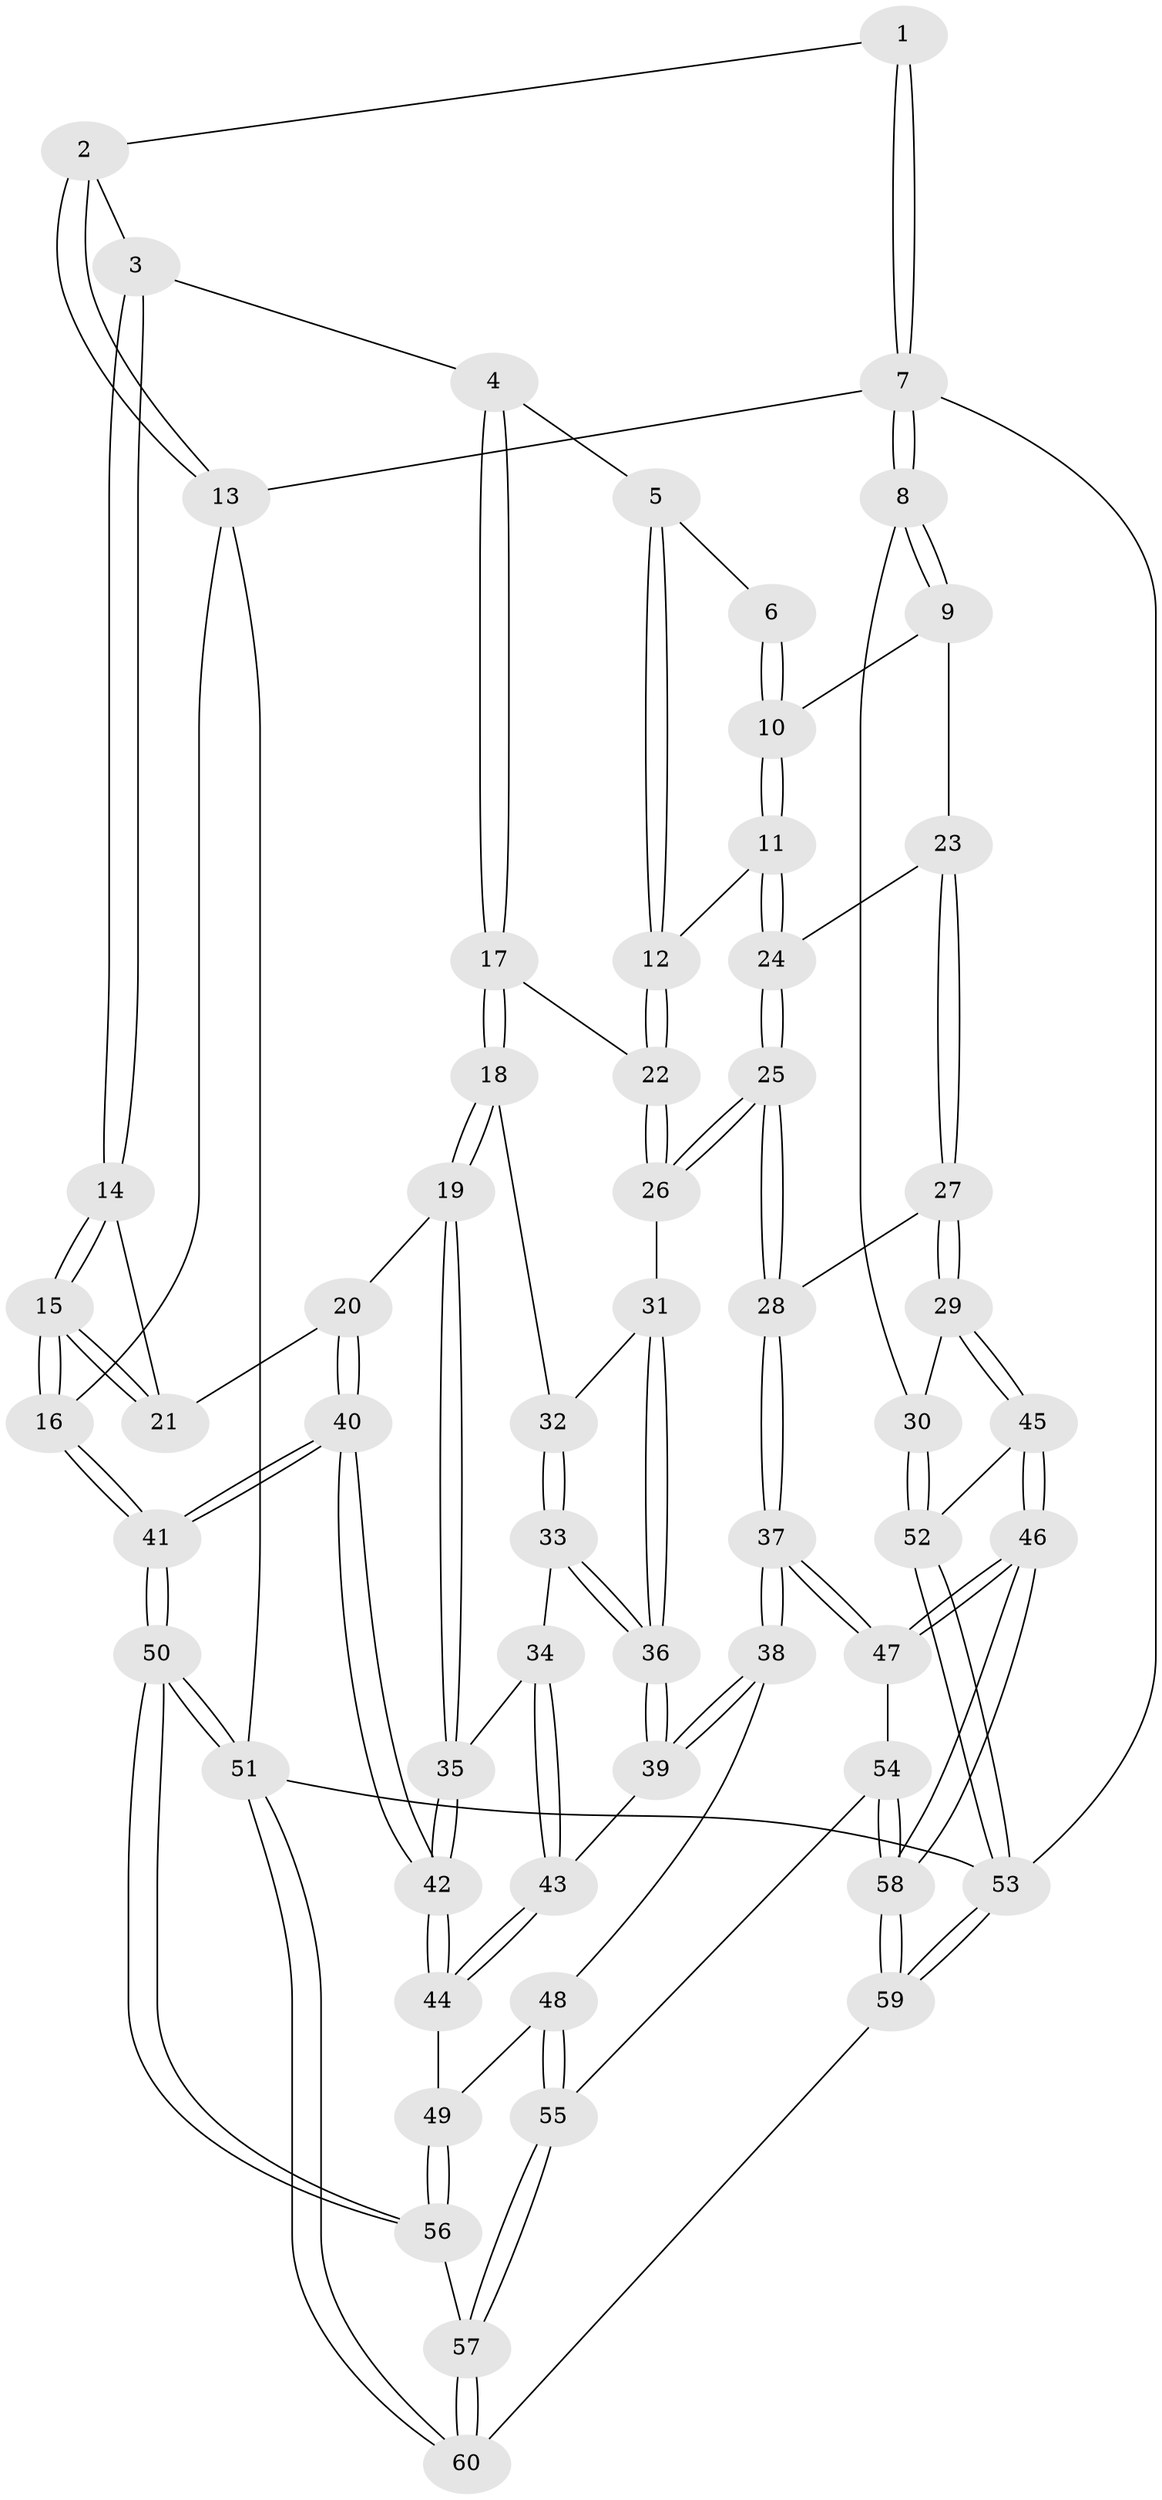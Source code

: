 // Generated by graph-tools (version 1.1) at 2025/27/03/09/25 03:27:15]
// undirected, 60 vertices, 147 edges
graph export_dot {
graph [start="1"]
  node [color=gray90,style=filled];
  1 [pos="+0.6467983913297913+0"];
  2 [pos="+0.17510782137545172+0"];
  3 [pos="+0.20203200868185428+0.03748864393578057"];
  4 [pos="+0.24378712545549888+0.09145818423934643"];
  5 [pos="+0.4120173487889436+0.18672584991275273"];
  6 [pos="+0.6336966025326672+0.08123128010917477"];
  7 [pos="+1+0"];
  8 [pos="+1+0.1343411629841044"];
  9 [pos="+0.6560135333267136+0.1851097338302311"];
  10 [pos="+0.6530844530468991+0.18025575029220497"];
  11 [pos="+0.47480852776858024+0.25606628816127386"];
  12 [pos="+0.4547014472286559+0.2491474927280726"];
  13 [pos="+0+0"];
  14 [pos="+0.16982819096041085+0.13359892442431556"];
  15 [pos="+0+0.42925058680834677"];
  16 [pos="+0+0.4466183471823364"];
  17 [pos="+0.30071210715602786+0.3357567089152376"];
  18 [pos="+0.26749644548699875+0.3963123345745522"];
  19 [pos="+0.15968645105701124+0.45655896374575605"];
  20 [pos="+0.15520969380150484+0.45549884389131895"];
  21 [pos="+0.13029804535152492+0.4423407770058819"];
  22 [pos="+0.3928392536653065+0.3433127825907693"];
  23 [pos="+0.678445198850229+0.2675770181004649"];
  24 [pos="+0.5026629958886792+0.30354905078756633"];
  25 [pos="+0.537183680738278+0.4500978395350496"];
  26 [pos="+0.47194542436132325+0.439655625662334"];
  27 [pos="+0.7489806555200745+0.4441437106298169"];
  28 [pos="+0.6141057927703331+0.4925367366054671"];
  29 [pos="+0.8649332697947444+0.47250120937540246"];
  30 [pos="+1+0.4381773560582048"];
  31 [pos="+0.382696337414043+0.47895174382646555"];
  32 [pos="+0.36927330359942667+0.4749879808837412"];
  33 [pos="+0.2669362323913725+0.5448361868857533"];
  34 [pos="+0.2296590834424417+0.5484998785398817"];
  35 [pos="+0.2082754252024574+0.5284003360792223"];
  36 [pos="+0.37485073997110563+0.5779155528441842"];
  37 [pos="+0.5372356481120779+0.6408269264113992"];
  38 [pos="+0.4071910622358952+0.6326771636554426"];
  39 [pos="+0.3963147814318724+0.6250441739661162"];
  40 [pos="+0.03980093952283104+0.7533308237557101"];
  41 [pos="+0+0.9463884144292175"];
  42 [pos="+0.08295520431647198+0.7361378836093062"];
  43 [pos="+0.2536912744013313+0.6465194881073284"];
  44 [pos="+0.23235553459379585+0.7018725888208545"];
  45 [pos="+0.7853590297733501+0.7712389533090719"];
  46 [pos="+0.7421088700276097+0.8680742599555221"];
  47 [pos="+0.5383891852817093+0.646545081200872"];
  48 [pos="+0.3639206433250176+0.7167991838046416"];
  49 [pos="+0.25438749875810923+0.7232177131318974"];
  50 [pos="+0+1"];
  51 [pos="+0+1"];
  52 [pos="+1+0.7355390706228726"];
  53 [pos="+1+1"];
  54 [pos="+0.4582060616408922+0.8135592372731152"];
  55 [pos="+0.40601961181383067+0.8432473359654089"];
  56 [pos="+0.2848982028859178+0.8099947426380771"];
  57 [pos="+0.38612137977663014+0.8688307272393802"];
  58 [pos="+0.7444711544500264+0.9356770171485185"];
  59 [pos="+0.810167754652226+1"];
  60 [pos="+0.37051978997328694+1"];
  1 -- 2;
  1 -- 7;
  1 -- 7;
  2 -- 3;
  2 -- 13;
  2 -- 13;
  3 -- 4;
  3 -- 14;
  3 -- 14;
  4 -- 5;
  4 -- 17;
  4 -- 17;
  5 -- 6;
  5 -- 12;
  5 -- 12;
  6 -- 10;
  6 -- 10;
  7 -- 8;
  7 -- 8;
  7 -- 13;
  7 -- 53;
  8 -- 9;
  8 -- 9;
  8 -- 30;
  9 -- 10;
  9 -- 23;
  10 -- 11;
  10 -- 11;
  11 -- 12;
  11 -- 24;
  11 -- 24;
  12 -- 22;
  12 -- 22;
  13 -- 16;
  13 -- 51;
  14 -- 15;
  14 -- 15;
  14 -- 21;
  15 -- 16;
  15 -- 16;
  15 -- 21;
  15 -- 21;
  16 -- 41;
  16 -- 41;
  17 -- 18;
  17 -- 18;
  17 -- 22;
  18 -- 19;
  18 -- 19;
  18 -- 32;
  19 -- 20;
  19 -- 35;
  19 -- 35;
  20 -- 21;
  20 -- 40;
  20 -- 40;
  22 -- 26;
  22 -- 26;
  23 -- 24;
  23 -- 27;
  23 -- 27;
  24 -- 25;
  24 -- 25;
  25 -- 26;
  25 -- 26;
  25 -- 28;
  25 -- 28;
  26 -- 31;
  27 -- 28;
  27 -- 29;
  27 -- 29;
  28 -- 37;
  28 -- 37;
  29 -- 30;
  29 -- 45;
  29 -- 45;
  30 -- 52;
  30 -- 52;
  31 -- 32;
  31 -- 36;
  31 -- 36;
  32 -- 33;
  32 -- 33;
  33 -- 34;
  33 -- 36;
  33 -- 36;
  34 -- 35;
  34 -- 43;
  34 -- 43;
  35 -- 42;
  35 -- 42;
  36 -- 39;
  36 -- 39;
  37 -- 38;
  37 -- 38;
  37 -- 47;
  37 -- 47;
  38 -- 39;
  38 -- 39;
  38 -- 48;
  39 -- 43;
  40 -- 41;
  40 -- 41;
  40 -- 42;
  40 -- 42;
  41 -- 50;
  41 -- 50;
  42 -- 44;
  42 -- 44;
  43 -- 44;
  43 -- 44;
  44 -- 49;
  45 -- 46;
  45 -- 46;
  45 -- 52;
  46 -- 47;
  46 -- 47;
  46 -- 58;
  46 -- 58;
  47 -- 54;
  48 -- 49;
  48 -- 55;
  48 -- 55;
  49 -- 56;
  49 -- 56;
  50 -- 51;
  50 -- 51;
  50 -- 56;
  50 -- 56;
  51 -- 60;
  51 -- 60;
  51 -- 53;
  52 -- 53;
  52 -- 53;
  53 -- 59;
  53 -- 59;
  54 -- 55;
  54 -- 58;
  54 -- 58;
  55 -- 57;
  55 -- 57;
  56 -- 57;
  57 -- 60;
  57 -- 60;
  58 -- 59;
  58 -- 59;
  59 -- 60;
}
